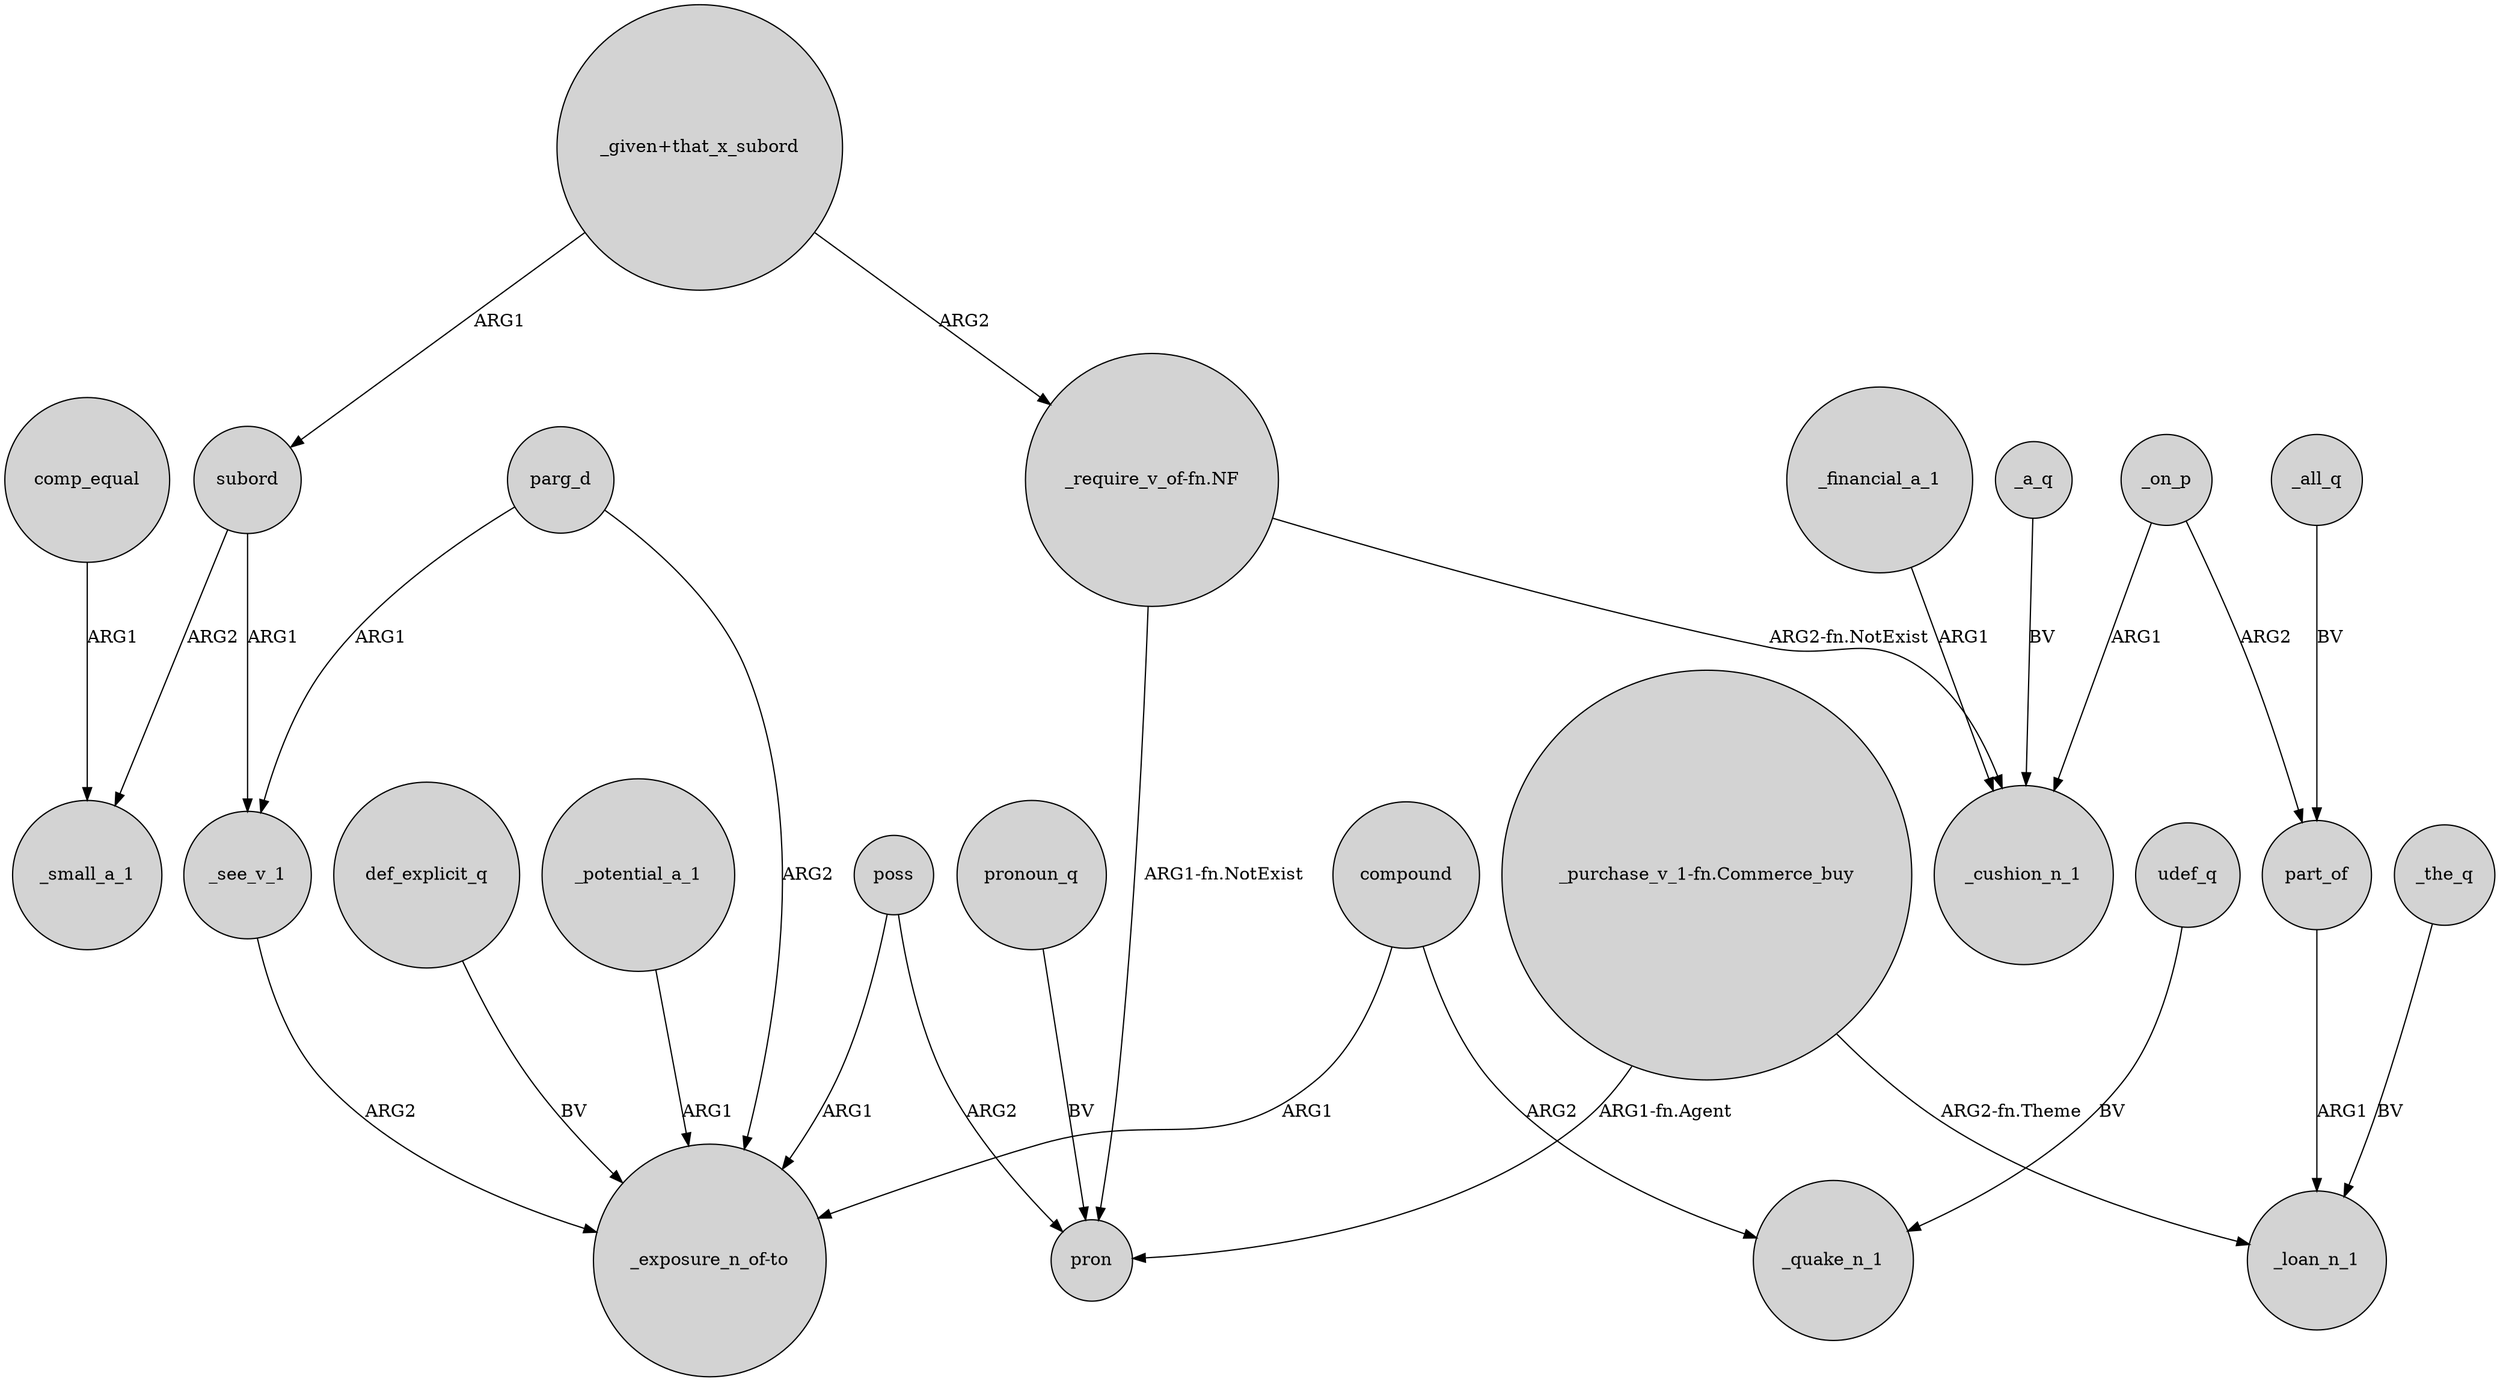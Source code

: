 digraph {
	node [shape=circle style=filled]
	comp_equal -> _small_a_1 [label=ARG1]
	_see_v_1 -> "_exposure_n_of-to" [label=ARG2]
	poss -> pron [label=ARG2]
	_all_q -> part_of [label=BV]
	"_require_v_of-fn.NF" -> _cushion_n_1 [label="ARG2-fn.NotExist"]
	parg_d -> _see_v_1 [label=ARG1]
	_on_p -> part_of [label=ARG2]
	subord -> _see_v_1 [label=ARG1]
	poss -> "_exposure_n_of-to" [label=ARG1]
	"_purchase_v_1-fn.Commerce_buy" -> pron [label="ARG1-fn.Agent"]
	parg_d -> "_exposure_n_of-to" [label=ARG2]
	"_purchase_v_1-fn.Commerce_buy" -> _loan_n_1 [label="ARG2-fn.Theme"]
	pronoun_q -> pron [label=BV]
	_a_q -> _cushion_n_1 [label=BV]
	"_given+that_x_subord" -> subord [label=ARG1]
	def_explicit_q -> "_exposure_n_of-to" [label=BV]
	_the_q -> _loan_n_1 [label=BV]
	compound -> "_exposure_n_of-to" [label=ARG1]
	subord -> _small_a_1 [label=ARG2]
	"_require_v_of-fn.NF" -> pron [label="ARG1-fn.NotExist"]
	_on_p -> _cushion_n_1 [label=ARG1]
	udef_q -> _quake_n_1 [label=BV]
	"_given+that_x_subord" -> "_require_v_of-fn.NF" [label=ARG2]
	_potential_a_1 -> "_exposure_n_of-to" [label=ARG1]
	compound -> _quake_n_1 [label=ARG2]
	part_of -> _loan_n_1 [label=ARG1]
	_financial_a_1 -> _cushion_n_1 [label=ARG1]
}
